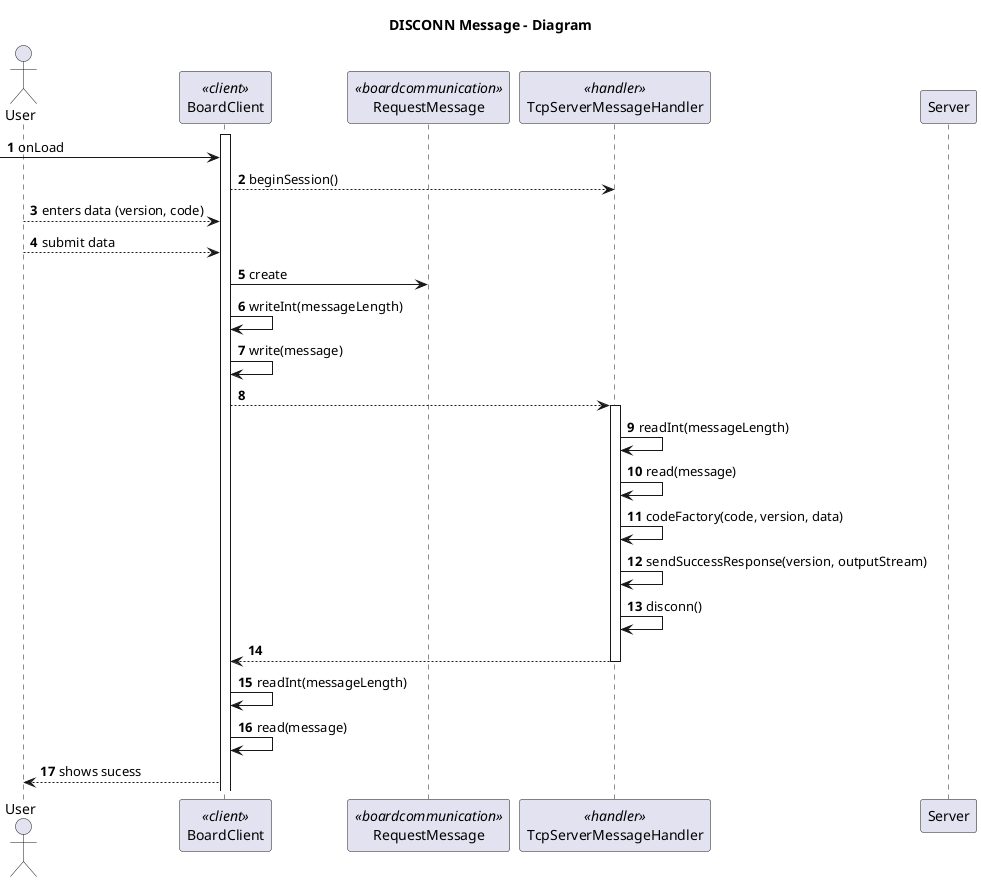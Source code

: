 @startuml

title DISCONN Message - Diagram

autonumber
actor User as U
participant "BoardClient" as Client <<client>>
participant "RequestMessage" as M <<boardcommunication>>
participant "TcpServerMessageHandler" as Handler <<handler>>


activate Client
-> Client : onLoad
Client --> Handler: beginSession()
U --> Client : enters data (version, code)
U --> Client : submit data
Client -> M : create


Client -> Client: writeInt(messageLength)
Client -> Client: write(message)
Client --> Handler:

activate Handler
Handler -> Handler: readInt(messageLength)
Handler -> Handler: read(message)
Handler -> Handler: codeFactory(code, version, data)
Handler -> Handler: sendSuccessResponse(version, outputStream)
Handler -> Handler: disconn()
Handler --> Client:
deactivate Handler

Client -> Client: readInt(messageLength)
Client -> Client: read(message)

deactivate Server
Client --> U: shows sucess

@enduml
